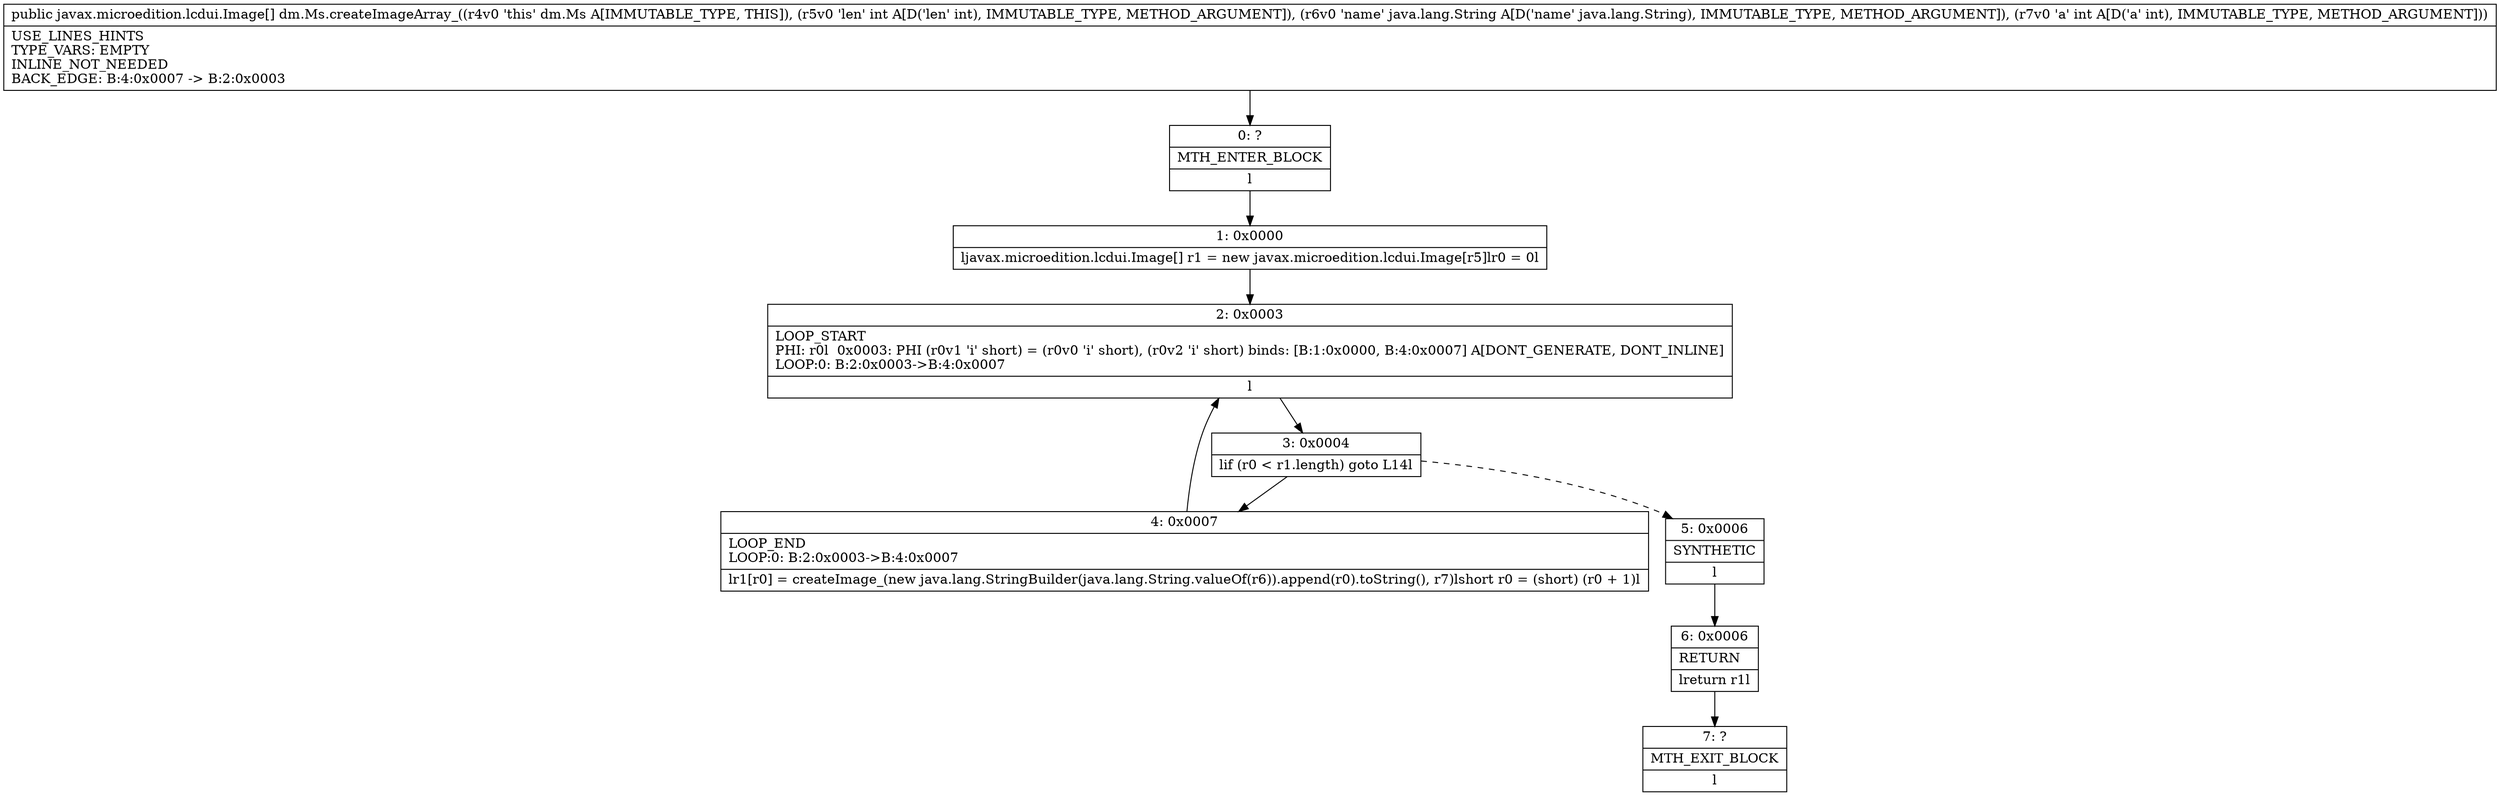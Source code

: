 digraph "CFG fordm.Ms.createImageArray_(ILjava\/lang\/String;I)[Ljavax\/microedition\/lcdui\/Image;" {
Node_0 [shape=record,label="{0\:\ ?|MTH_ENTER_BLOCK\l|l}"];
Node_1 [shape=record,label="{1\:\ 0x0000|ljavax.microedition.lcdui.Image[] r1 = new javax.microedition.lcdui.Image[r5]lr0 = 0l}"];
Node_2 [shape=record,label="{2\:\ 0x0003|LOOP_START\lPHI: r0l  0x0003: PHI (r0v1 'i' short) = (r0v0 'i' short), (r0v2 'i' short) binds: [B:1:0x0000, B:4:0x0007] A[DONT_GENERATE, DONT_INLINE]\lLOOP:0: B:2:0x0003\-\>B:4:0x0007\l|l}"];
Node_3 [shape=record,label="{3\:\ 0x0004|lif (r0 \< r1.length) goto L14l}"];
Node_4 [shape=record,label="{4\:\ 0x0007|LOOP_END\lLOOP:0: B:2:0x0003\-\>B:4:0x0007\l|lr1[r0] = createImage_(new java.lang.StringBuilder(java.lang.String.valueOf(r6)).append(r0).toString(), r7)lshort r0 = (short) (r0 + 1)l}"];
Node_5 [shape=record,label="{5\:\ 0x0006|SYNTHETIC\l|l}"];
Node_6 [shape=record,label="{6\:\ 0x0006|RETURN\l|lreturn r1l}"];
Node_7 [shape=record,label="{7\:\ ?|MTH_EXIT_BLOCK\l|l}"];
MethodNode[shape=record,label="{public javax.microedition.lcdui.Image[] dm.Ms.createImageArray_((r4v0 'this' dm.Ms A[IMMUTABLE_TYPE, THIS]), (r5v0 'len' int A[D('len' int), IMMUTABLE_TYPE, METHOD_ARGUMENT]), (r6v0 'name' java.lang.String A[D('name' java.lang.String), IMMUTABLE_TYPE, METHOD_ARGUMENT]), (r7v0 'a' int A[D('a' int), IMMUTABLE_TYPE, METHOD_ARGUMENT]))  | USE_LINES_HINTS\lTYPE_VARS: EMPTY\lINLINE_NOT_NEEDED\lBACK_EDGE: B:4:0x0007 \-\> B:2:0x0003\l}"];
MethodNode -> Node_0;
Node_0 -> Node_1;
Node_1 -> Node_2;
Node_2 -> Node_3;
Node_3 -> Node_4;
Node_3 -> Node_5[style=dashed];
Node_4 -> Node_2;
Node_5 -> Node_6;
Node_6 -> Node_7;
}


